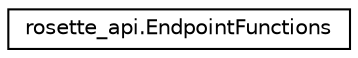 digraph "Graphical Class Hierarchy"
{
  edge [fontname="Helvetica",fontsize="10",labelfontname="Helvetica",labelfontsize="10"];
  node [fontname="Helvetica",fontsize="10",shape=record];
  rankdir="LR";
  Node0 [label="rosette_api.EndpointFunctions",height=0.2,width=0.4,color="black", fillcolor="white", style="filled",URL="$classrosette__api_1_1_endpoint_functions.html",tooltip="EndpointProcessor provices the compilation and processing of the endpoint through the server..."];
}
